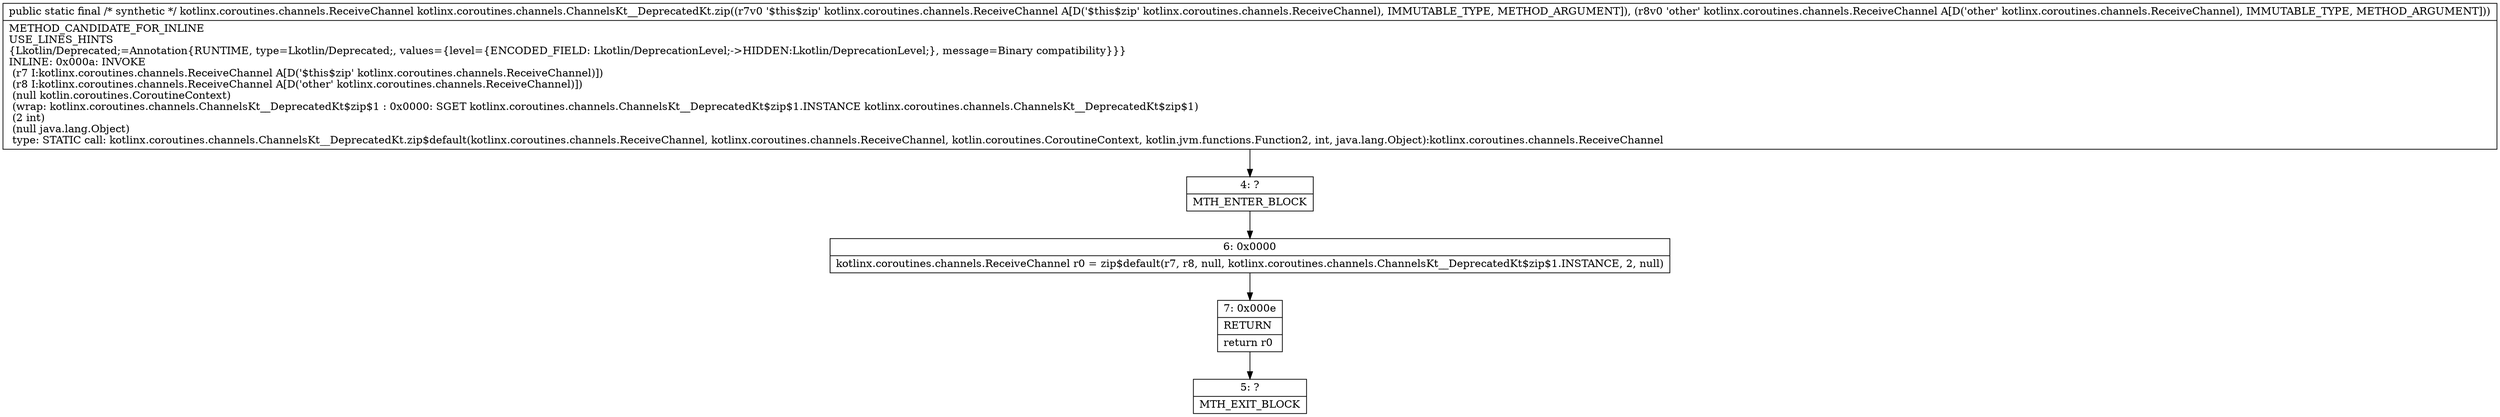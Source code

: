 digraph "CFG forkotlinx.coroutines.channels.ChannelsKt__DeprecatedKt.zip(Lkotlinx\/coroutines\/channels\/ReceiveChannel;Lkotlinx\/coroutines\/channels\/ReceiveChannel;)Lkotlinx\/coroutines\/channels\/ReceiveChannel;" {
Node_4 [shape=record,label="{4\:\ ?|MTH_ENTER_BLOCK\l}"];
Node_6 [shape=record,label="{6\:\ 0x0000|kotlinx.coroutines.channels.ReceiveChannel r0 = zip$default(r7, r8, null, kotlinx.coroutines.channels.ChannelsKt__DeprecatedKt$zip$1.INSTANCE, 2, null)\l}"];
Node_7 [shape=record,label="{7\:\ 0x000e|RETURN\l|return r0\l}"];
Node_5 [shape=record,label="{5\:\ ?|MTH_EXIT_BLOCK\l}"];
MethodNode[shape=record,label="{public static final \/* synthetic *\/ kotlinx.coroutines.channels.ReceiveChannel kotlinx.coroutines.channels.ChannelsKt__DeprecatedKt.zip((r7v0 '$this$zip' kotlinx.coroutines.channels.ReceiveChannel A[D('$this$zip' kotlinx.coroutines.channels.ReceiveChannel), IMMUTABLE_TYPE, METHOD_ARGUMENT]), (r8v0 'other' kotlinx.coroutines.channels.ReceiveChannel A[D('other' kotlinx.coroutines.channels.ReceiveChannel), IMMUTABLE_TYPE, METHOD_ARGUMENT]))  | METHOD_CANDIDATE_FOR_INLINE\lUSE_LINES_HINTS\l\{Lkotlin\/Deprecated;=Annotation\{RUNTIME, type=Lkotlin\/Deprecated;, values=\{level=\{ENCODED_FIELD: Lkotlin\/DeprecationLevel;\-\>HIDDEN:Lkotlin\/DeprecationLevel;\}, message=Binary compatibility\}\}\}\lINLINE: 0x000a: INVOKE  \l  (r7 I:kotlinx.coroutines.channels.ReceiveChannel A[D('$this$zip' kotlinx.coroutines.channels.ReceiveChannel)])\l  (r8 I:kotlinx.coroutines.channels.ReceiveChannel A[D('other' kotlinx.coroutines.channels.ReceiveChannel)])\l  (null kotlin.coroutines.CoroutineContext)\l  (wrap: kotlinx.coroutines.channels.ChannelsKt__DeprecatedKt$zip$1 : 0x0000: SGET   kotlinx.coroutines.channels.ChannelsKt__DeprecatedKt$zip$1.INSTANCE kotlinx.coroutines.channels.ChannelsKt__DeprecatedKt$zip$1)\l  (2 int)\l  (null java.lang.Object)\l type: STATIC call: kotlinx.coroutines.channels.ChannelsKt__DeprecatedKt.zip$default(kotlinx.coroutines.channels.ReceiveChannel, kotlinx.coroutines.channels.ReceiveChannel, kotlin.coroutines.CoroutineContext, kotlin.jvm.functions.Function2, int, java.lang.Object):kotlinx.coroutines.channels.ReceiveChannel\l}"];
MethodNode -> Node_4;Node_4 -> Node_6;
Node_6 -> Node_7;
Node_7 -> Node_5;
}

